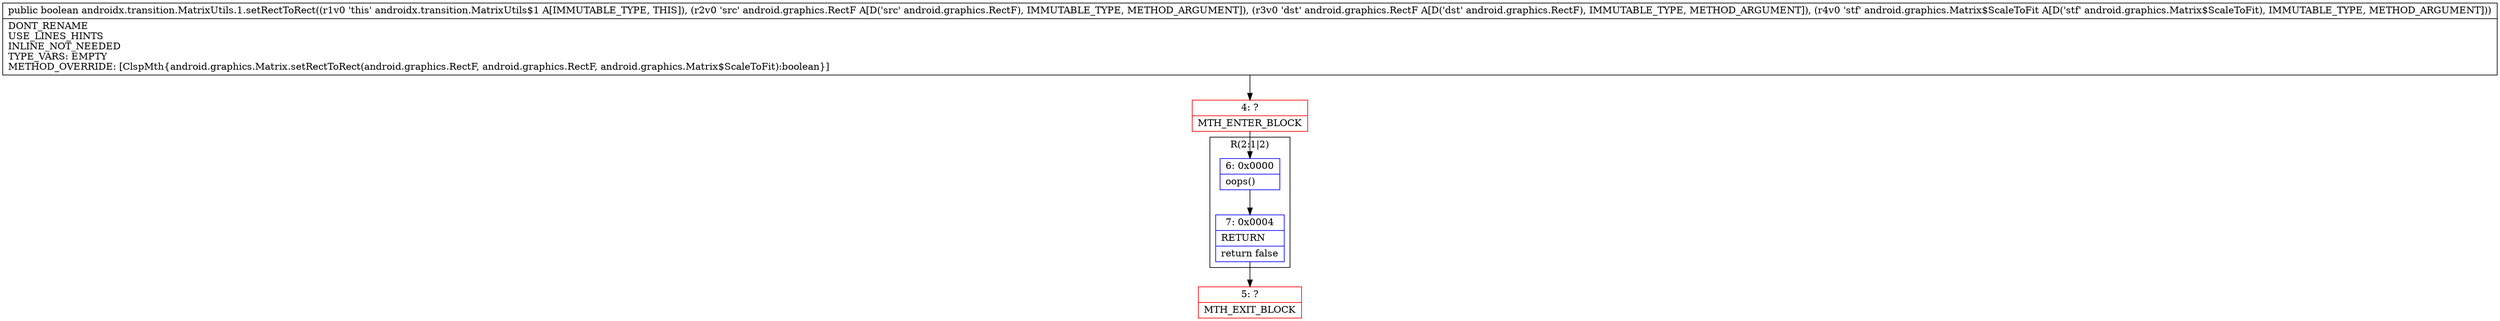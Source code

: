 digraph "CFG forandroidx.transition.MatrixUtils.1.setRectToRect(Landroid\/graphics\/RectF;Landroid\/graphics\/RectF;Landroid\/graphics\/Matrix$ScaleToFit;)Z" {
subgraph cluster_Region_1822466811 {
label = "R(2:1|2)";
node [shape=record,color=blue];
Node_6 [shape=record,label="{6\:\ 0x0000|oops()\l}"];
Node_7 [shape=record,label="{7\:\ 0x0004|RETURN\l|return false\l}"];
}
Node_4 [shape=record,color=red,label="{4\:\ ?|MTH_ENTER_BLOCK\l}"];
Node_5 [shape=record,color=red,label="{5\:\ ?|MTH_EXIT_BLOCK\l}"];
MethodNode[shape=record,label="{public boolean androidx.transition.MatrixUtils.1.setRectToRect((r1v0 'this' androidx.transition.MatrixUtils$1 A[IMMUTABLE_TYPE, THIS]), (r2v0 'src' android.graphics.RectF A[D('src' android.graphics.RectF), IMMUTABLE_TYPE, METHOD_ARGUMENT]), (r3v0 'dst' android.graphics.RectF A[D('dst' android.graphics.RectF), IMMUTABLE_TYPE, METHOD_ARGUMENT]), (r4v0 'stf' android.graphics.Matrix$ScaleToFit A[D('stf' android.graphics.Matrix$ScaleToFit), IMMUTABLE_TYPE, METHOD_ARGUMENT]))  | DONT_RENAME\lUSE_LINES_HINTS\lINLINE_NOT_NEEDED\lTYPE_VARS: EMPTY\lMETHOD_OVERRIDE: [ClspMth\{android.graphics.Matrix.setRectToRect(android.graphics.RectF, android.graphics.RectF, android.graphics.Matrix$ScaleToFit):boolean\}]\l}"];
MethodNode -> Node_4;Node_6 -> Node_7;
Node_7 -> Node_5;
Node_4 -> Node_6;
}

